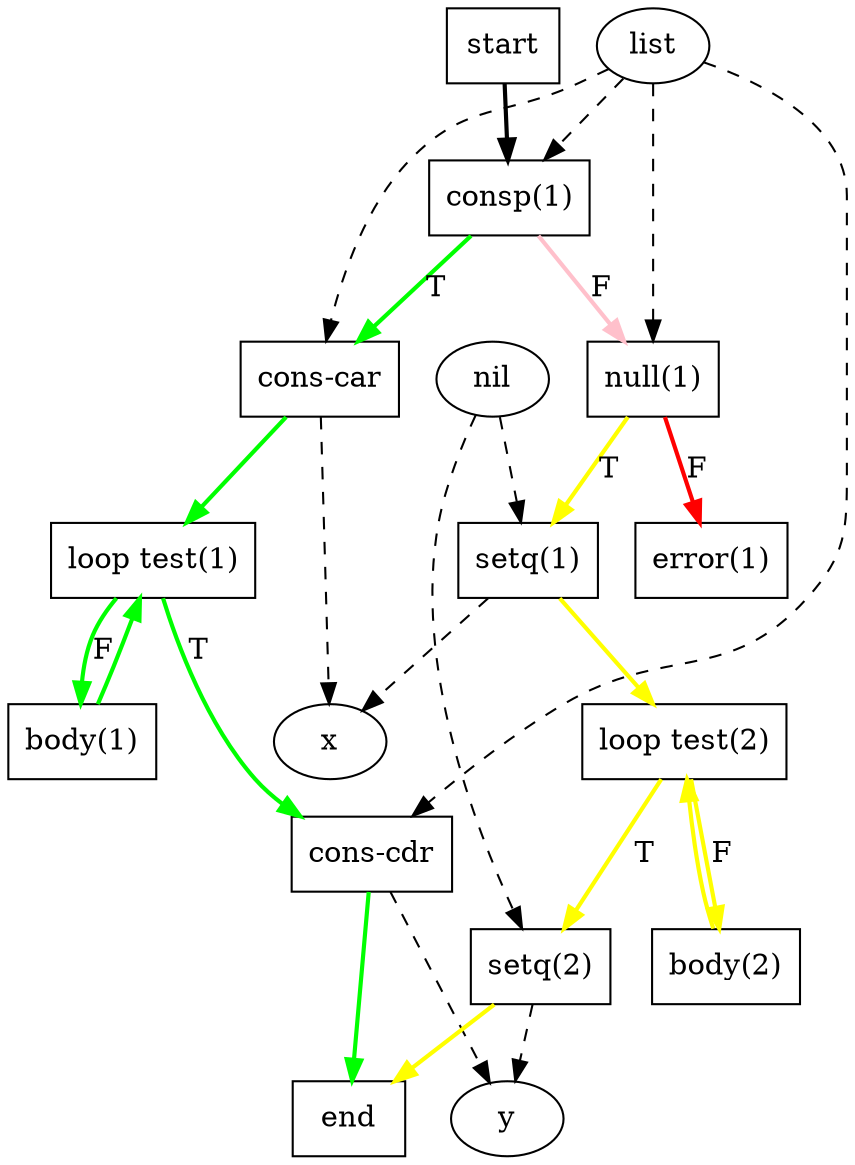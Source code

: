 digraph G {
  start [label = "start", shape = box];
  end [label = "end", shape = box];
  consp1 [label = "consp(1)", shape = box];
  null1 [label = "null(1)", shape = box];
  conscar [label = "cons-car", shape = box];
  conscdr [label = "cons-cdr", shape = box];
  setq1 [label = "setq(1)", shape = box];
  setq2 [label = "setq(2)", shape = box];
  error1 [label = "error(1)", shape = box];
  looptest1 [label = "loop test(1)", shape = box];
  looptest2 [label = "loop test(2)", shape = box];
  body1 [label = "body(1)", shape = box];
  body2 [label = "body(2)", shape = box];

  list [label = "list", shape = ellipse];
  nil [label = "nil", shape = ellipse];
  x [label = "x", shape = ellipse];
  y [label = "y", shape = ellipse];

  list -> consp1 [style = dashed];
  list -> null1 [style = dashed];
  list -> conscar [style = dashed];
  list -> conscdr [style = dashed];
  nil -> setq1 [style = dashed];
  nil -> setq2 [style = dashed];

  conscar -> x [style = dashed];
  conscdr -> y [style = dashed];
  setq1 -> x [style = dashed];
  setq2 -> y [style = dashed];

  start -> consp1 [style = bold];
  consp1 -> conscar [style = bold, color = green, label = "T"];
  consp1 -> null1 [style = bold, color = pink, label = "F"];
  null1 -> setq1 [style = bold, color = yellow, label = "T"];
  null1 -> error1 [style = bold, color = red, label = "F"];
  conscar ->  looptest1 [style = bold, color = green];
  setq1 -> looptest2 [style = bold, color = yellow];

  looptest1 -> conscdr [style = bold, color = green, label = "T"];
  looptest1 -> body1 [style = bold, color = green, label = "F"];
  looptest2 -> setq2 [style = bold, color = yellow, label = "T"];
  looptest2 -> body2 [style = bold, color = yellow, label = "F"];
  body1 -> looptest1 [style = bold, color = green];
  body2 -> looptest2 [style = bold, color = yellow];

  conscdr -> end [style = bold, color = green];
  setq2 -> end [style = bold, color = yellow];
}